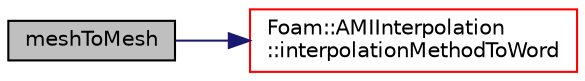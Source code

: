 digraph "meshToMesh"
{
  bgcolor="transparent";
  edge [fontname="Helvetica",fontsize="10",labelfontname="Helvetica",labelfontsize="10"];
  node [fontname="Helvetica",fontsize="10",shape=record];
  rankdir="LR";
  Node0 [label="meshToMesh",height=0.2,width=0.4,color="black", fillcolor="grey75", style="filled", fontcolor="black"];
  Node0 -> Node1 [color="midnightblue",fontsize="10",style="solid",fontname="Helvetica"];
  Node1 [label="Foam::AMIInterpolation\l::interpolationMethodToWord",height=0.2,width=0.4,color="red",URL="$a25997.html#a0010bde4b2321e3235a1d54734464aed",tooltip="Convert interpolationMethod to word representation. "];
}
